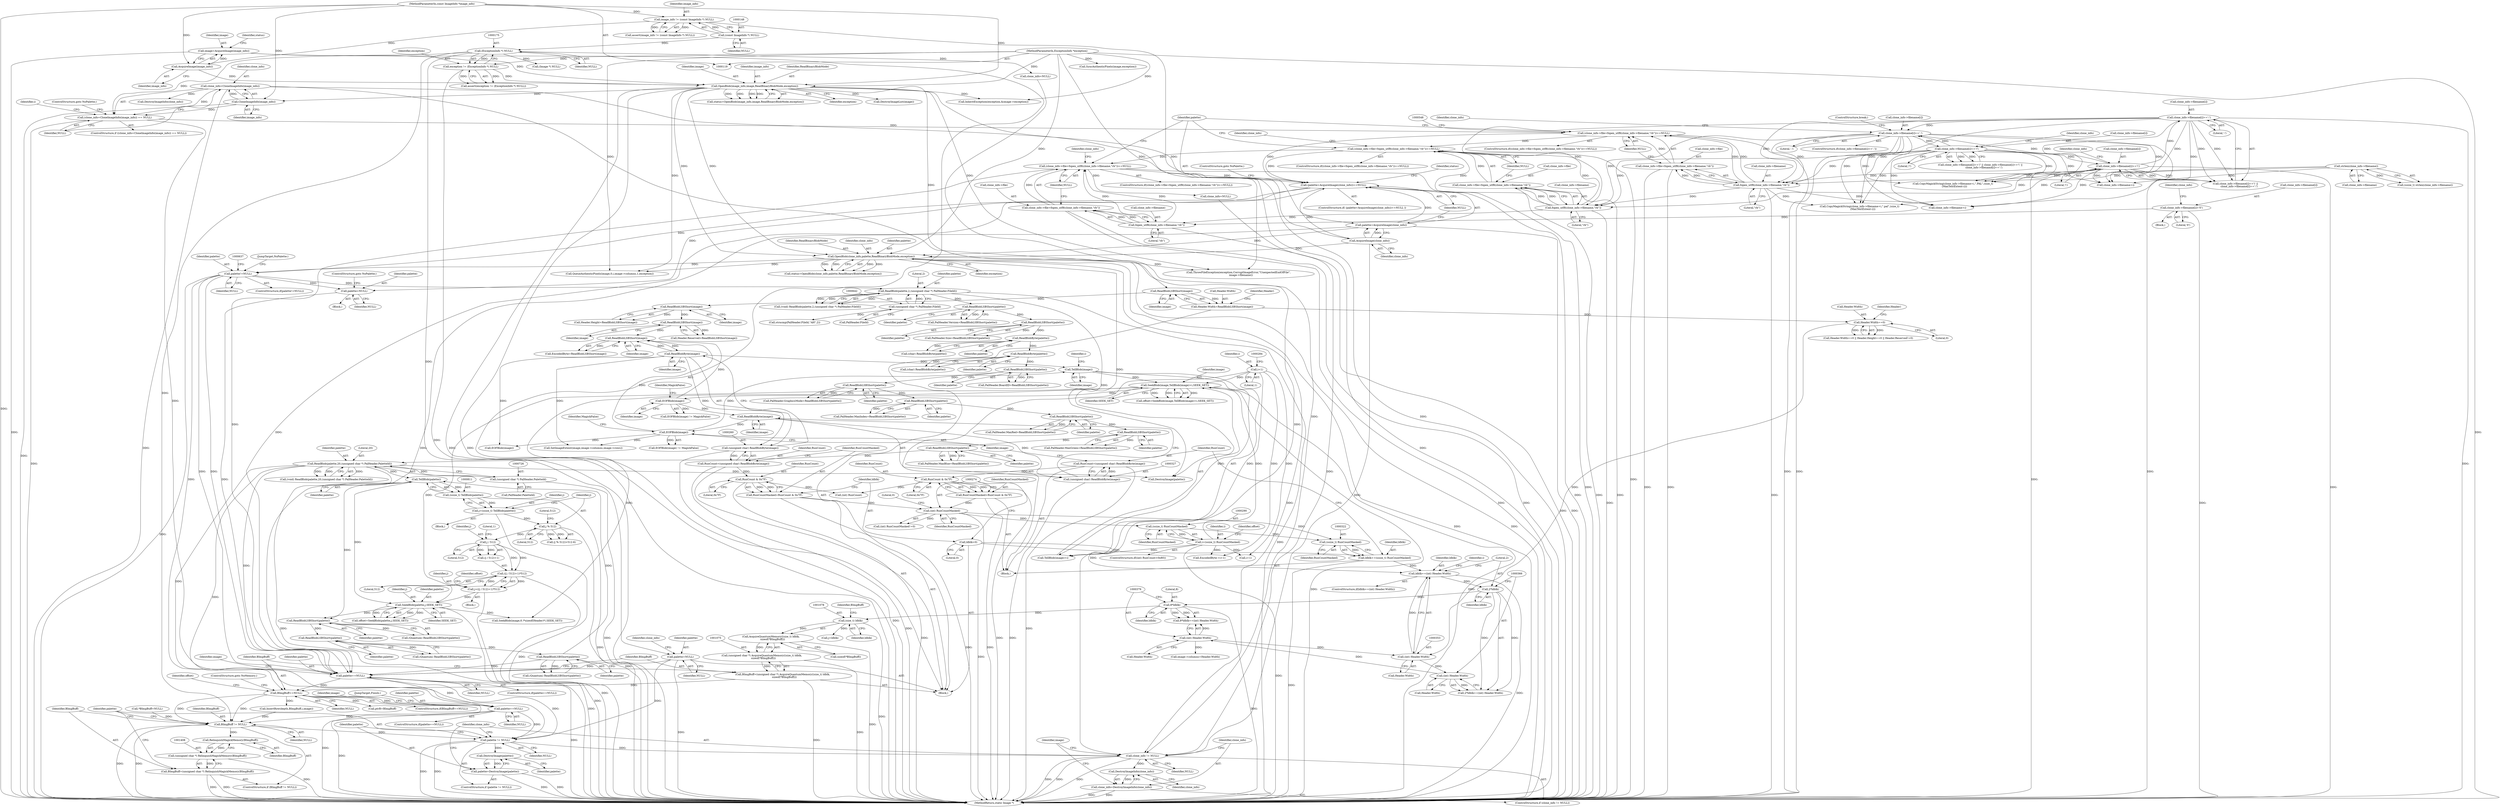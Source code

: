 digraph "0_ImageMagick_f6e9d0d9955e85bdd7540b251cd50d598dacc5e6_7@pointer" {
"1001231" [label="(Call,palette==NULL)"];
"1001000" [label="(Call,palette==NULL)"];
"1000632" [label="(Call,palette!=NULL)"];
"1000612" [label="(Call,OpenBlob(clone_info,palette,ReadBinaryBlobMode,exception))"];
"1000606" [label="(Call,AcquireImage(clone_info))"];
"1000458" [label="(Call,clone_info=CloneImageInfo(image_info))"];
"1000460" [label="(Call,CloneImageInfo(image_info))"];
"1000189" [label="(Call,OpenBlob(image_info,image,ReadBinaryBlobMode,exception))"];
"1000185" [label="(Call,AcquireImage(image_info))"];
"1000145" [label="(Call,image_info != (const ImageInfo *) NULL)"];
"1000120" [label="(MethodParameterIn,const ImageInfo *image_info)"];
"1000147" [label="(Call,(const ImageInfo *) NULL)"];
"1000183" [label="(Call,image=AcquireImage(image_info))"];
"1000172" [label="(Call,exception != (ExceptionInfo *) NULL)"];
"1000121" [label="(MethodParameterIn,ExceptionInfo *exception)"];
"1000174" [label="(Call,(ExceptionInfo *) NULL)"];
"1000604" [label="(Call,palette=AcquireImage(clone_info))"];
"1000603" [label="(Call,(palette=AcquireImage(clone_info))==NULL)"];
"1000582" [label="(Call,(clone_info->file=fopen_utf8(clone_info->filename,\"rb\"))==NULL)"];
"1000583" [label="(Call,clone_info->file=fopen_utf8(clone_info->filename,\"rb\"))"];
"1000587" [label="(Call,fopen_utf8(clone_info->filename,\"rb\"))"];
"1000574" [label="(Call,clone_info->filename[i]='\0')"];
"1000567" [label="(Call,fopen_utf8(clone_info->filename,\"rb\"))"];
"1000508" [label="(Call,clone_info->filename[i]==':')"];
"1000501" [label="(Call,clone_info->filename[i]=='\\')"];
"1000493" [label="(Call,clone_info->filename[i]=='/')"];
"1000482" [label="(Call,clone_info->filename[i]=='.')"];
"1000540" [label="(Call,fopen_utf8(clone_info->filename,\"rb\"))"];
"1000468" [label="(Call,strlen(clone_info->filename))"];
"1000562" [label="(Call,(clone_info->file=fopen_utf8(clone_info->filename,\"rb\"))==NULL)"];
"1000563" [label="(Call,clone_info->file=fopen_utf8(clone_info->filename,\"rb\"))"];
"1000535" [label="(Call,(clone_info->file=fopen_utf8(clone_info->filename,\"rb\"))==NULL)"];
"1000536" [label="(Call,clone_info->file=fopen_utf8(clone_info->filename,\"rb\"))"];
"1000457" [label="(Call,(clone_info=CloneImageInfo(image_info)) == NULL)"];
"1000627" [label="(Call,palette=NULL)"];
"1000957" [label="(Call,ReadBlobLSBShort(palette))"];
"1000906" [label="(Call,ReadBlobLSBShort(palette))"];
"1000855" [label="(Call,ReadBlobLSBShort(palette))"];
"1000834" [label="(Call,SeekBlob(palette,j,SEEK_SET))"];
"1000812" [label="(Call,TellBlob(palette))"];
"1000722" [label="(Call,ReadBlob(palette,20,(unsigned char *) PalHeader.PaletteId))"];
"1000718" [label="(Call,ReadBlobLSBShort(palette))"];
"1000712" [label="(Call,ReadBlobLSBShort(palette))"];
"1000706" [label="(Call,ReadBlobLSBShort(palette))"];
"1000700" [label="(Call,ReadBlobLSBShort(palette))"];
"1000694" [label="(Call,ReadBlobLSBShort(palette))"];
"1000688" [label="(Call,ReadBlobLSBShort(palette))"];
"1000682" [label="(Call,ReadBlobByte(palette))"];
"1000674" [label="(Call,ReadBlobByte(palette))"];
"1000666" [label="(Call,ReadBlobLSBShort(palette))"];
"1000660" [label="(Call,ReadBlobLSBShort(palette))"];
"1000638" [label="(Call,ReadBlob(palette,2,(unsigned char *) PalHeader.FileId))"];
"1000641" [label="(Call,(unsigned char *) PalHeader.FileId)"];
"1000725" [label="(Call,(unsigned char *) PalHeader.PaletteId)"];
"1000823" [label="(Call,j=((j / 512)+1)*512)"];
"1000825" [label="(Call,((j / 512)+1)*512)"];
"1000827" [label="(Call,j / 512)"];
"1000816" [label="(Call,j % 512)"];
"1000808" [label="(Call,j=(ssize_t) TellBlob(palette))"];
"1000810" [label="(Call,(ssize_t) TellBlob(palette))"];
"1000294" [label="(Call,SeekBlob(image,TellBlob(image)+i,SEEK_SET))"];
"1000297" [label="(Call,TellBlob(image))"];
"1000332" [label="(Call,EOFBlob(image))"];
"1000328" [label="(Call,ReadBlobByte(image))"];
"1000310" [label="(Call,EOFBlob(image))"];
"1000261" [label="(Call,ReadBlobByte(image))"];
"1000255" [label="(Call,ReadBlobLSBShort(image))"];
"1000229" [label="(Call,ReadBlobLSBShort(image))"];
"1000223" [label="(Call,ReadBlobLSBShort(image))"];
"1000217" [label="(Call,ReadBlobLSBShort(image))"];
"1000287" [label="(Call,i=(ssize_t) RunCountMasked)"];
"1000289" [label="(Call,(ssize_t) RunCountMasked)"];
"1000273" [label="(Call,(int) RunCountMasked)"];
"1000263" [label="(Call,RunCountMasked=RunCount & 0x7F)"];
"1000265" [label="(Call,RunCount & 0x7F)"];
"1000257" [label="(Call,RunCount=(unsigned char) ReadBlobByte(image))"];
"1000259" [label="(Call,(unsigned char) ReadBlobByte(image))"];
"1000336" [label="(Call,RunCountMasked=RunCount & 0x7F)"];
"1000338" [label="(Call,RunCount & 0x7F)"];
"1000324" [label="(Call,RunCount=(unsigned char) ReadBlobByte(image))"];
"1000326" [label="(Call,(unsigned char) ReadBlobByte(image))"];
"1000278" [label="(Call,i=1)"];
"1000207" [label="(Call,palette=NULL)"];
"1001084" [label="(Call,BImgBuff==NULL)"];
"1001072" [label="(Call,BImgBuff=(unsigned char *) AcquireQuantumMemory((size_t) ldblk,\n    sizeof(*BImgBuff)))"];
"1001074" [label="(Call,(unsigned char *) AcquireQuantumMemory((size_t) ldblk,\n    sizeof(*BImgBuff)))"];
"1001076" [label="(Call,AcquireQuantumMemory((size_t) ldblk,\n    sizeof(*BImgBuff)))"];
"1001077" [label="(Call,(size_t) ldblk)"];
"1000375" [label="(Call,8*ldblk)"];
"1000362" [label="(Call,2*ldblk)"];
"1000350" [label="(Call,ldblk==(int) Header.Width)"];
"1000268" [label="(Call,ldblk=0)"];
"1000319" [label="(Call,ldblk+=(ssize_t) RunCountMasked)"];
"1000321" [label="(Call,(ssize_t) RunCountMasked)"];
"1000352" [label="(Call,(int) Header.Width)"];
"1000378" [label="(Call,(int) Header.Width)"];
"1000365" [label="(Call,(int) Header.Width)"];
"1000233" [label="(Call,Header.Width==0)"];
"1000213" [label="(Call,Header.Width=ReadBlobLSBShort(image))"];
"1001402" [label="(Call,BImgBuff != NULL)"];
"1001409" [label="(Call,RelinquishMagickMemory(BImgBuff))"];
"1001407" [label="(Call,(unsigned char *) RelinquishMagickMemory(BImgBuff))"];
"1001405" [label="(Call,BImgBuff=(unsigned char *) RelinquishMagickMemory(BImgBuff))"];
"1001412" [label="(Call,palette != NULL)"];
"1001417" [label="(Call,DestroyImage(palette))"];
"1001415" [label="(Call,palette=DestroyImage(palette))"];
"1001420" [label="(Call,clone_info != NULL)"];
"1001425" [label="(Call,DestroyImageInfo(clone_info))"];
"1001423" [label="(Call,clone_info=DestroyImageInfo(clone_info))"];
"1001420" [label="(Call,clone_info != NULL)"];
"1000321" [label="(Call,(ssize_t) RunCountMasked)"];
"1001002" [label="(Identifier,NULL)"];
"1000461" [label="(Identifier,image_info)"];
"1000188" [label="(Identifier,status)"];
"1000312" [label="(Identifier,MagickFalse)"];
"1000192" [label="(Identifier,ReadBinaryBlobMode)"];
"1000720" [label="(Call,(void) ReadBlob(palette,20,(unsigned char *) PalHeader.PaletteId))"];
"1000574" [label="(Call,clone_info->filename[i]='\0')"];
"1000724" [label="(Literal,20)"];
"1000572" [label="(Identifier,NULL)"];
"1000291" [label="(Identifier,RunCountMasked)"];
"1000310" [label="(Call,EOFBlob(image))"];
"1000613" [label="(Identifier,clone_info)"];
"1000270" [label="(Literal,0)"];
"1000820" [label="(Literal,512)"];
"1000712" [label="(Call,ReadBlobLSBShort(palette))"];
"1000287" [label="(Call,i=(ssize_t) RunCountMasked)"];
"1000823" [label="(Call,j=((j / 512)+1)*512)"];
"1001418" [label="(Identifier,palette)"];
"1000722" [label="(Call,ReadBlob(palette,20,(unsigned char *) PalHeader.PaletteId))"];
"1000606" [label="(Call,AcquireImage(clone_info))"];
"1000714" [label="(Call,PalHeader.MaxBlue=ReadBlobLSBShort(palette))"];
"1000568" [label="(Call,clone_info->filename)"];
"1000674" [label="(Call,ReadBlobByte(palette))"];
"1001426" [label="(Identifier,clone_info)"];
"1001072" [label="(Call,BImgBuff=(unsigned char *) AcquireQuantumMemory((size_t) ldblk,\n    sizeof(*BImgBuff)))"];
"1000488" [label="(Literal,'.')"];
"1000582" [label="(Call,(clone_info->file=fopen_utf8(clone_info->filename,\"rb\"))==NULL)"];
"1000534" [label="(ControlStructure,if((clone_info->file=fopen_utf8(clone_info->filename,\"rb\"))==NULL))"];
"1000323" [label="(Identifier,RunCountMasked)"];
"1000333" [label="(Identifier,image)"];
"1000459" [label="(Identifier,clone_info)"];
"1000725" [label="(Call,(unsigned char *) PalHeader.PaletteId)"];
"1000827" [label="(Call,j / 512)"];
"1000380" [label="(Call,Header.Width)"];
"1000493" [label="(Call,clone_info->filename[i]=='/')"];
"1000808" [label="(Call,j=(ssize_t) TellBlob(palette))"];
"1000185" [label="(Call,AcquireImage(image_info))"];
"1000294" [label="(Call,SeekBlob(image,TellBlob(image)+i,SEEK_SET))"];
"1000608" [label="(Identifier,NULL)"];
"1000545" [label="(Identifier,NULL)"];
"1000661" [label="(Identifier,palette)"];
"1000631" [label="(ControlStructure,if(palette!=NULL))"];
"1000835" [label="(Identifier,palette)"];
"1000853" [label="(Call,(Quantum) ReadBlobLSBShort(palette))"];
"1000583" [label="(Call,clone_info->file=fopen_utf8(clone_info->filename,\"rb\"))"];
"1000822" [label="(Block,)"];
"1001413" [label="(Identifier,palette)"];
"1000636" [label="(Call,(void) ReadBlob(palette,2,(unsigned char *) PalHeader.FileId))"];
"1000584" [label="(Call,clone_info->file)"];
"1001076" [label="(Call,AcquireQuantumMemory((size_t) ldblk,\n    sizeof(*BImgBuff)))"];
"1000826" [label="(Call,(j / 512)+1)"];
"1000144" [label="(Call,assert(image_info != (const ImageInfo *) NULL))"];
"1000540" [label="(Call,fopen_utf8(clone_info->filename,\"rb\"))"];
"1000834" [label="(Call,SeekBlob(palette,j,SEEK_SET))"];
"1000718" [label="(Call,ReadBlobLSBShort(palette))"];
"1000340" [label="(Literal,0x7F)"];
"1000702" [label="(Call,PalHeader.MaxRed=ReadBlobLSBShort(palette))"];
"1000581" [label="(ControlStructure,if((clone_info->file=fopen_utf8(clone_info->filename,\"rb\"))==NULL))"];
"1000591" [label="(Literal,\"rb\")"];
"1000511" [label="(Identifier,clone_info)"];
"1000283" [label="(Call,(int) RunCount)"];
"1000602" [label="(ControlStructure,if( (palette=AcquireImage(clone_info))==NULL ))"];
"1000612" [label="(Call,OpenBlob(clone_info,palette,ReadBinaryBlobMode,exception))"];
"1000541" [label="(Call,clone_info->filename)"];
"1001412" [label="(Call,palette != NULL)"];
"1000319" [label="(Call,ldblk+=(ssize_t) RunCountMasked)"];
"1000265" [label="(Call,RunCount & 0x7F)"];
"1001405" [label="(Call,BImgBuff=(unsigned char *) RelinquishMagickMemory(BImgBuff))"];
"1000234" [label="(Call,Header.Width)"];
"1000957" [label="(Call,ReadBlobLSBShort(palette))"];
"1001122" [label="(Call,j=ldblk)"];
"1000621" [label="(Block,)"];
"1000326" [label="(Call,(unsigned char) ReadBlobByte(image))"];
"1000707" [label="(Identifier,palette)"];
"1000682" [label="(Call,ReadBlobByte(palette))"];
"1000998" [label="(JumpTarget,NoPalette:)"];
"1000490" [label="(ControlStructure,break;)"];
"1000694" [label="(Call,ReadBlobLSBShort(palette))"];
"1000207" [label="(Call,palette=NULL)"];
"1000221" [label="(Identifier,Header)"];
"1001419" [label="(ControlStructure,if (clone_info != NULL))"];
"1000456" [label="(ControlStructure,if ((clone_info=CloneImageInfo(image_info)) == NULL))"];
"1000336" [label="(Call,RunCountMasked=RunCount & 0x7F)"];
"1000189" [label="(Call,OpenBlob(image_info,image,ReadBinaryBlobMode,exception))"];
"1000502" [label="(Call,clone_info->filename[i])"];
"1000173" [label="(Identifier,exception)"];
"1000689" [label="(Identifier,palette)"];
"1000723" [label="(Identifier,palette)"];
"1000610" [label="(Call,status=OpenBlob(clone_info,palette,ReadBinaryBlobMode,exception))"];
"1001425" [label="(Call,DestroyImageInfo(clone_info))"];
"1000191" [label="(Identifier,image)"];
"1000434" [label="(Call,SetImageExtent(image,image->columns,image->rows))"];
"1001411" [label="(ControlStructure,if (palette != NULL))"];
"1000567" [label="(Call,fopen_utf8(clone_info->filename,\"rb\"))"];
"1001232" [label="(Identifier,palette)"];
"1000458" [label="(Call,clone_info=CloneImageInfo(image_info))"];
"1000605" [label="(Identifier,palette)"];
"1000549" [label="(Call,CopyMagickString(clone_info->filename+i,\".pal\",(size_t)\n        (MaxTextExtent-i)))"];
"1000266" [label="(Identifier,RunCount)"];
"1000648" [label="(Call,strncmp(PalHeader.FileId,\"AH\",2))"];
"1001083" [label="(ControlStructure,if(BImgBuff==NULL))"];
"1000634" [label="(Identifier,NULL)"];
"1000481" [label="(ControlStructure,if(clone_info->filename[i]=='.'))"];
"1000257" [label="(Call,RunCount=(unsigned char) ReadBlobByte(image))"];
"1000208" [label="(Identifier,palette)"];
"1000564" [label="(Call,clone_info->file)"];
"1000684" [label="(Call,PalHeader.BoardID=ReadBlobLSBShort(palette))"];
"1000172" [label="(Call,exception != (ExceptionInfo *) NULL)"];
"1000256" [label="(Identifier,image)"];
"1000906" [label="(Call,ReadBlobLSBShort(palette))"];
"1000314" [label="(Call,EncodedByte-=i+1)"];
"1000667" [label="(Identifier,palette)"];
"1000258" [label="(Identifier,RunCount)"];
"1000375" [label="(Call,8*ldblk)"];
"1000292" [label="(Call,offset=SeekBlob(image,TellBlob(image)+i,SEEK_SET))"];
"1000241" [label="(Identifier,Header)"];
"1000855" [label="(Call,ReadBlobLSBShort(palette))"];
"1000121" [label="(MethodParameterIn,ExceptionInfo *exception)"];
"1000628" [label="(Identifier,palette)"];
"1000696" [label="(Call,PalHeader.MaxIndex=ReadBlobLSBShort(palette))"];
"1000817" [label="(Identifier,j)"];
"1000316" [label="(Call,i+1)"];
"1000276" [label="(Literal,0)"];
"1000680" [label="(Call,(char) ReadBlobByte(palette))"];
"1000609" [label="(ControlStructure,goto NoPalette;)"];
"1000856" [label="(Identifier,palette)"];
"1000171" [label="(Call,assert(exception != (ExceptionInfo *) NULL))"];
"1000361" [label="(Call,2*ldblk==(int) Header.Width)"];
"1000580" [label="(Literal,'\0')"];
"1000562" [label="(Call,(clone_info->file=fopen_utf8(clone_info->filename,\"rb\"))==NULL)"];
"1000394" [label="(Call,image->columns=Header.Width)"];
"1000463" [label="(ControlStructure,goto NoPalette;)"];
"1000233" [label="(Call,Header.Width==0)"];
"1000830" [label="(Literal,1)"];
"1000190" [label="(Identifier,image_info)"];
"1001079" [label="(Identifier,ldblk)"];
"1000614" [label="(Identifier,palette)"];
"1000499" [label="(Literal,'/')"];
"1000639" [label="(Identifier,palette)"];
"1000627" [label="(Call,palette=NULL)"];
"1000604" [label="(Call,palette=AcquireImage(clone_info))"];
"1000193" [label="(Identifier,exception)"];
"1000641" [label="(Call,(unsigned char *) PalHeader.FileId)"];
"1000958" [label="(Identifier,palette)"];
"1000295" [label="(Identifier,image)"];
"1000447" [label="(Call,InheritException(exception,&image->exception))"];
"1000700" [label="(Call,ReadBlobLSBShort(palette))"];
"1001073" [label="(Identifier,BImgBuff)"];
"1000836" [label="(Identifier,j)"];
"1000643" [label="(Call,PalHeader.FileId)"];
"1000299" [label="(Identifier,i)"];
"1000210" [label="(Call,clone_info=NULL)"];
"1000469" [label="(Call,clone_info->filename)"];
"1000253" [label="(Call,EncodedByte=ReadBlobLSBShort(image))"];
"1000365" [label="(Call,(int) Header.Width)"];
"1000509" [label="(Call,clone_info->filename[i])"];
"1000638" [label="(Call,ReadBlob(palette,2,(unsigned char *) PalHeader.FileId))"];
"1000955" [label="(Call,(Quantum) ReadBlobLSBShort(palette))"];
"1000575" [label="(Call,clone_info->filename[i])"];
"1001404" [label="(Identifier,NULL)"];
"1000367" [label="(Call,Header.Width)"];
"1000640" [label="(Literal,2)"];
"1001401" [label="(ControlStructure,if (BImgBuff != NULL))"];
"1000184" [label="(Identifier,image)"];
"1001077" [label="(Call,(size_t) ldblk)"];
"1001406" [label="(Identifier,BImgBuff)"];
"1000229" [label="(Call,ReadBlobLSBShort(image))"];
"1001352" [label="(Call,QueueAuthenticPixels(image,0,i,image->columns,1,exception))"];
"1000536" [label="(Call,clone_info->file=fopen_utf8(clone_info->filename,\"rb\"))"];
"1001230" [label="(ControlStructure,if(palette==NULL))"];
"1000615" [label="(Identifier,ReadBinaryBlobMode)"];
"1001432" [label="(Call,ThrowFileException(exception,CorruptImageError,\"UnexpectedEndOfFile\",\n      image->filename))"];
"1001403" [label="(Identifier,BImgBuff)"];
"1000279" [label="(Identifier,i)"];
"1000810" [label="(Call,(ssize_t) TellBlob(palette))"];
"1000494" [label="(Call,clone_info->filename[i])"];
"1000824" [label="(Identifier,j)"];
"1000338" [label="(Call,RunCount & 0x7F)"];
"1000376" [label="(Literal,8)"];
"1001409" [label="(Call,RelinquishMagickMemory(BImgBuff))"];
"1000277" [label="(Block,)"];
"1000351" [label="(Identifier,ldblk)"];
"1000708" [label="(Call,PalHeader.MaxGreen=ReadBlobLSBShort(palette))"];
"1000611" [label="(Identifier,status)"];
"1000656" [label="(Call,PalHeader.Version=ReadBlobLSBShort(palette))"];
"1000364" [label="(Identifier,ldblk)"];
"1000483" [label="(Call,clone_info->filename[i])"];
"1000183" [label="(Call,image=AcquireImage(image_info))"];
"1000262" [label="(Identifier,image)"];
"1001429" [label="(Call,EOFBlob(image))"];
"1000813" [label="(Identifier,palette)"];
"1001000" [label="(Call,palette==NULL)"];
"1000701" [label="(Identifier,palette)"];
"1000309" [label="(Call,EOFBlob(image) != MagickFalse)"];
"1000587" [label="(Call,fopen_utf8(clone_info->filename,\"rb\"))"];
"1000363" [label="(Literal,2)"];
"1000595" [label="(Identifier,clone_info)"];
"1000350" [label="(Call,ldblk==(int) Header.Width)"];
"1000809" [label="(Identifier,j)"];
"1000666" [label="(Call,ReadBlobLSBShort(palette))"];
"1000230" [label="(Identifier,image)"];
"1001239" [label="(Identifier,image)"];
"1001080" [label="(Call,sizeof(*BImgBuff))"];
"1000514" [label="(Literal,':')"];
"1000280" [label="(Literal,1)"];
"1001414" [label="(Identifier,NULL)"];
"1000573" [label="(Block,)"];
"1000293" [label="(Identifier,offset)"];
"1001422" [label="(Identifier,NULL)"];
"1000500" [label="(Call,clone_info->filename[i]=='\\' ||\n         clone_info->filename[i]==':')"];
"1001415" [label="(Call,palette=DestroyImage(palette))"];
"1000263" [label="(Call,RunCountMasked=RunCount & 0x7F)"];
"1000603" [label="(Call,(palette=AcquireImage(clone_info))==NULL)"];
"1000331" [label="(Call,EOFBlob(image) != MagickFalse)"];
"1000255" [label="(Call,ReadBlobLSBShort(image))"];
"1000508" [label="(Call,clone_info->filename[i]==':')"];
"1001407" [label="(Call,(unsigned char *) RelinquishMagickMemory(BImgBuff))"];
"1000324" [label="(Call,RunCount=(unsigned char) ReadBlobByte(image))"];
"1000289" [label="(Call,(ssize_t) RunCountMasked)"];
"1000223" [label="(Call,ReadBlobLSBShort(image))"];
"1000465" [label="(Identifier,i)"];
"1000217" [label="(Call,ReadBlobLSBShort(image))"];
"1000204" [label="(Call,(Image *) NULL)"];
"1000683" [label="(Identifier,palette)"];
"1000812" [label="(Call,TellBlob(palette))"];
"1000267" [label="(Literal,0x7F)"];
"1000147" [label="(Call,(const ImageInfo *) NULL)"];
"1000349" [label="(ControlStructure,if(ldblk==(int) Header.Width))"];
"1000907" [label="(Identifier,palette)"];
"1000588" [label="(Call,clone_info->filename)"];
"1000482" [label="(Call,clone_info->filename[i]=='.')"];
"1000492" [label="(Call,clone_info->filename[i]=='/' || clone_info->filename[i]=='\\' ||\n         clone_info->filename[i]==':')"];
"1001410" [label="(Identifier,BImgBuff)"];
"1000261" [label="(Call,ReadBlobByte(image))"];
"1000598" [label="(Call,clone_info=NULL)"];
"1000633" [label="(Identifier,palette)"];
"1000632" [label="(Call,palette!=NULL)"];
"1000833" [label="(Identifier,offset)"];
"1001416" [label="(Identifier,palette)"];
"1000577" [label="(Identifier,clone_info)"];
"1001006" [label="(Identifier,image)"];
"1000460" [label="(Call,CloneImageInfo(image_info))"];
"1000507" [label="(Literal,'\\')"];
"1000122" [label="(Block,)"];
"1000139" [label="(Call,*BImgBuff=NULL)"];
"1000145" [label="(Call,image_info != (const ImageInfo *) NULL)"];
"1000296" [label="(Call,TellBlob(image)+i)"];
"1000209" [label="(Identifier,NULL)"];
"1000358" [label="(Identifier,i)"];
"1000337" [label="(Identifier,RunCountMasked)"];
"1000629" [label="(Identifier,NULL)"];
"1000214" [label="(Call,Header.Width)"];
"1000237" [label="(Literal,0)"];
"1000675" [label="(Identifier,palette)"];
"1000625" [label="(Call,DestroyImage(palette))"];
"1001084" [label="(Call,BImgBuff==NULL)"];
"1000831" [label="(Literal,512)"];
"1000275" [label="(Identifier,RunCountMasked)"];
"1001231" [label="(Call,palette==NULL)"];
"1000362" [label="(Call,2*ldblk)"];
"1000325" [label="(Identifier,RunCount)"];
"1001086" [label="(Identifier,NULL)"];
"1001082" [label="(Identifier,BImgBuff)"];
"1000224" [label="(Identifier,image)"];
"1000332" [label="(Call,EOFBlob(image))"];
"1001400" [label="(JumpTarget,Finish:)"];
"1000828" [label="(Identifier,j)"];
"1000339" [label="(Identifier,RunCount)"];
"1000281" [label="(ControlStructure,if((int) RunCount<0x80))"];
"1000695" [label="(Identifier,palette)"];
"1000273" [label="(Call,(int) RunCountMasked)"];
"1001430" [label="(Identifier,image)"];
"1000354" [label="(Call,Header.Width)"];
"1000706" [label="(Call,ReadBlobLSBShort(palette))"];
"1001090" [label="(Call,SeekBlob(image,6 /*sizeof(Header)*/,SEEK_SET))"];
"1000544" [label="(Literal,\"rb\")"];
"1000672" [label="(Call,(char) ReadBlobByte(palette))"];
"1000825" [label="(Call,((j / 512)+1)*512)"];
"1000219" [label="(Call,Header.Height=ReadBlobLSBShort(image))"];
"1001395" [label="(Call,SyncAuthenticPixels(image,exception))"];
"1000186" [label="(Identifier,image_info)"];
"1000561" [label="(ControlStructure,if((clone_info->file=fopen_utf8(clone_info->filename,\"rb\"))==NULL))"];
"1000535" [label="(Call,(clone_info->file=fopen_utf8(clone_info->filename,\"rb\"))==NULL)"];
"1000585" [label="(Identifier,clone_info)"];
"1000537" [label="(Call,clone_info->file)"];
"1001417" [label="(Call,DestroyImage(palette))"];
"1000300" [label="(Identifier,SEEK_SET)"];
"1000829" [label="(Literal,512)"];
"1000328" [label="(Call,ReadBlobByte(image))"];
"1001085" [label="(Identifier,BImgBuff)"];
"1000311" [label="(Identifier,image)"];
"1000211" [label="(Identifier,clone_info)"];
"1000592" [label="(Identifier,NULL)"];
"1001421" [label="(Identifier,clone_info)"];
"1000232" [label="(Call,Header.Width==0 || Header.Height==0 || Header.Reserved!=0)"];
"1000352" [label="(Call,(int) Header.Width)"];
"1000662" [label="(Call,PalHeader.Size=ReadBlobLSBShort(palette))"];
"1000374" [label="(Call,8*ldblk==(int) Header.Width)"];
"1001446" [label="(MethodReturn,static Image *)"];
"1000563" [label="(Call,clone_info->file=fopen_utf8(clone_info->filename,\"rb\"))"];
"1000457" [label="(Call,(clone_info=CloneImageInfo(image_info)) == NULL)"];
"1000269" [label="(Identifier,ldblk)"];
"1001423" [label="(Call,clone_info=DestroyImageInfo(clone_info))"];
"1000377" [label="(Identifier,ldblk)"];
"1000719" [label="(Identifier,palette)"];
"1001089" [label="(Identifier,offset)"];
"1001424" [label="(Identifier,clone_info)"];
"1001221" [label="(Call,InsertRow(depth,BImgBuff,i,image))"];
"1000320" [label="(Identifier,ldblk)"];
"1000504" [label="(Identifier,clone_info)"];
"1000660" [label="(Call,ReadBlobLSBShort(palette))"];
"1000288" [label="(Identifier,i)"];
"1000523" [label="(Call,clone_info->filename+i)"];
"1001001" [label="(Identifier,palette)"];
"1000832" [label="(Call,offset=SeekBlob(palette,j,SEEK_SET))"];
"1000149" [label="(Identifier,NULL)"];
"1000571" [label="(Literal,\"rb\")"];
"1000468" [label="(Call,strlen(clone_info->filename))"];
"1000550" [label="(Call,clone_info->filename+i)"];
"1000815" [label="(Call,(j % 512)>512-6)"];
"1000466" [label="(Call,(ssize_t) strlen(clone_info->filename))"];
"1000174" [label="(Call,(ExceptionInfo *) NULL)"];
"1000904" [label="(Call,(Quantum) ReadBlobLSBShort(palette))"];
"1001074" [label="(Call,(unsigned char *) AcquireQuantumMemory((size_t) ldblk,\n    sizeof(*BImgBuff)))"];
"1000837" [label="(Identifier,SEEK_SET)"];
"1000616" [label="(Identifier,exception)"];
"1000816" [label="(Call,j % 512)"];
"1000727" [label="(Call,PalHeader.PaletteId)"];
"1000272" [label="(Call,(int) RunCountMasked!=0)"];
"1000818" [label="(Literal,512)"];
"1000329" [label="(Identifier,image)"];
"1000298" [label="(Identifier,image)"];
"1000496" [label="(Identifier,clone_info)"];
"1000522" [label="(Call,CopyMagickString(clone_info->filename+i,\".PAL\",(size_t)\n    (MaxTextExtent-i)))"];
"1000176" [label="(Identifier,NULL)"];
"1000596" [label="(Call,DestroyImageInfo(clone_info))"];
"1000807" [label="(Block,)"];
"1000264" [label="(Identifier,RunCountMasked)"];
"1001402" [label="(Call,BImgBuff != NULL)"];
"1000278" [label="(Call,i=1)"];
"1000120" [label="(MethodParameterIn,const ImageInfo *image_info)"];
"1000607" [label="(Identifier,clone_info)"];
"1000201" [label="(Call,DestroyImageList(image))"];
"1000268" [label="(Call,ldblk=0)"];
"1000630" [label="(ControlStructure,goto NoPalette;)"];
"1000713" [label="(Identifier,palette)"];
"1000690" [label="(Call,PalHeader.GraphicsMode=ReadBlobLSBShort(palette))"];
"1001119" [label="(Call,ptrB=BImgBuff)"];
"1000334" [label="(Identifier,MagickFalse)"];
"1000999" [label="(ControlStructure,if(palette==NULL))"];
"1000688" [label="(Call,ReadBlobLSBShort(palette))"];
"1000501" [label="(Call,clone_info->filename[i]=='\\')"];
"1000187" [label="(Call,status=OpenBlob(image_info,image,ReadBinaryBlobMode,exception))"];
"1000378" [label="(Call,(int) Header.Width)"];
"1000218" [label="(Identifier,image)"];
"1001087" [label="(ControlStructure,goto NoMemory;)"];
"1000462" [label="(Identifier,NULL)"];
"1000225" [label="(Call,Header.Reserved=ReadBlobLSBShort(image))"];
"1001233" [label="(Identifier,NULL)"];
"1000259" [label="(Call,(unsigned char) ReadBlobByte(image))"];
"1000297" [label="(Call,TellBlob(image))"];
"1000146" [label="(Identifier,image_info)"];
"1000213" [label="(Call,Header.Width=ReadBlobLSBShort(image))"];
"1001231" -> "1001230"  [label="AST: "];
"1001231" -> "1001233"  [label="CFG: "];
"1001232" -> "1001231"  [label="AST: "];
"1001233" -> "1001231"  [label="AST: "];
"1001239" -> "1001231"  [label="CFG: "];
"1001400" -> "1001231"  [label="CFG: "];
"1001231" -> "1001446"  [label="DDG: "];
"1001000" -> "1001231"  [label="DDG: "];
"1000722" -> "1001231"  [label="DDG: "];
"1001084" -> "1001231"  [label="DDG: "];
"1001231" -> "1001402"  [label="DDG: "];
"1001231" -> "1001412"  [label="DDG: "];
"1001000" -> "1000999"  [label="AST: "];
"1001000" -> "1001002"  [label="CFG: "];
"1001001" -> "1001000"  [label="AST: "];
"1001002" -> "1001000"  [label="AST: "];
"1001006" -> "1001000"  [label="CFG: "];
"1001073" -> "1001000"  [label="CFG: "];
"1001000" -> "1001446"  [label="DDG: "];
"1000632" -> "1001000"  [label="DDG: "];
"1000632" -> "1001000"  [label="DDG: "];
"1000627" -> "1001000"  [label="DDG: "];
"1000957" -> "1001000"  [label="DDG: "];
"1000207" -> "1001000"  [label="DDG: "];
"1000604" -> "1001000"  [label="DDG: "];
"1000722" -> "1001000"  [label="DDG: "];
"1000603" -> "1001000"  [label="DDG: "];
"1000457" -> "1001000"  [label="DDG: "];
"1000582" -> "1001000"  [label="DDG: "];
"1001000" -> "1001084"  [label="DDG: "];
"1001000" -> "1001412"  [label="DDG: "];
"1000632" -> "1000631"  [label="AST: "];
"1000632" -> "1000634"  [label="CFG: "];
"1000633" -> "1000632"  [label="AST: "];
"1000634" -> "1000632"  [label="AST: "];
"1000637" -> "1000632"  [label="CFG: "];
"1000998" -> "1000632"  [label="CFG: "];
"1000632" -> "1001446"  [label="DDG: "];
"1000632" -> "1000627"  [label="DDG: "];
"1000612" -> "1000632"  [label="DDG: "];
"1000603" -> "1000632"  [label="DDG: "];
"1000632" -> "1000638"  [label="DDG: "];
"1000632" -> "1001084"  [label="DDG: "];
"1000612" -> "1000610"  [label="AST: "];
"1000612" -> "1000616"  [label="CFG: "];
"1000613" -> "1000612"  [label="AST: "];
"1000614" -> "1000612"  [label="AST: "];
"1000615" -> "1000612"  [label="AST: "];
"1000616" -> "1000612"  [label="AST: "];
"1000610" -> "1000612"  [label="CFG: "];
"1000612" -> "1001446"  [label="DDG: "];
"1000612" -> "1001446"  [label="DDG: "];
"1000612" -> "1000610"  [label="DDG: "];
"1000612" -> "1000610"  [label="DDG: "];
"1000612" -> "1000610"  [label="DDG: "];
"1000612" -> "1000610"  [label="DDG: "];
"1000606" -> "1000612"  [label="DDG: "];
"1000604" -> "1000612"  [label="DDG: "];
"1000189" -> "1000612"  [label="DDG: "];
"1000189" -> "1000612"  [label="DDG: "];
"1000121" -> "1000612"  [label="DDG: "];
"1000612" -> "1000625"  [label="DDG: "];
"1000612" -> "1001352"  [label="DDG: "];
"1000612" -> "1001420"  [label="DDG: "];
"1000612" -> "1001432"  [label="DDG: "];
"1000606" -> "1000604"  [label="AST: "];
"1000606" -> "1000607"  [label="CFG: "];
"1000607" -> "1000606"  [label="AST: "];
"1000604" -> "1000606"  [label="CFG: "];
"1000606" -> "1000603"  [label="DDG: "];
"1000606" -> "1000604"  [label="DDG: "];
"1000458" -> "1000606"  [label="DDG: "];
"1000606" -> "1001420"  [label="DDG: "];
"1000458" -> "1000457"  [label="AST: "];
"1000458" -> "1000460"  [label="CFG: "];
"1000459" -> "1000458"  [label="AST: "];
"1000460" -> "1000458"  [label="AST: "];
"1000462" -> "1000458"  [label="CFG: "];
"1000458" -> "1001446"  [label="DDG: "];
"1000458" -> "1000457"  [label="DDG: "];
"1000460" -> "1000458"  [label="DDG: "];
"1000458" -> "1000596"  [label="DDG: "];
"1000458" -> "1001420"  [label="DDG: "];
"1000460" -> "1000461"  [label="CFG: "];
"1000461" -> "1000460"  [label="AST: "];
"1000460" -> "1001446"  [label="DDG: "];
"1000460" -> "1000457"  [label="DDG: "];
"1000189" -> "1000460"  [label="DDG: "];
"1000120" -> "1000460"  [label="DDG: "];
"1000189" -> "1000187"  [label="AST: "];
"1000189" -> "1000193"  [label="CFG: "];
"1000190" -> "1000189"  [label="AST: "];
"1000191" -> "1000189"  [label="AST: "];
"1000192" -> "1000189"  [label="AST: "];
"1000193" -> "1000189"  [label="AST: "];
"1000187" -> "1000189"  [label="CFG: "];
"1000189" -> "1001446"  [label="DDG: "];
"1000189" -> "1001446"  [label="DDG: "];
"1000189" -> "1001446"  [label="DDG: "];
"1000189" -> "1000187"  [label="DDG: "];
"1000189" -> "1000187"  [label="DDG: "];
"1000189" -> "1000187"  [label="DDG: "];
"1000189" -> "1000187"  [label="DDG: "];
"1000185" -> "1000189"  [label="DDG: "];
"1000120" -> "1000189"  [label="DDG: "];
"1000183" -> "1000189"  [label="DDG: "];
"1000172" -> "1000189"  [label="DDG: "];
"1000121" -> "1000189"  [label="DDG: "];
"1000189" -> "1000201"  [label="DDG: "];
"1000189" -> "1000217"  [label="DDG: "];
"1000189" -> "1000447"  [label="DDG: "];
"1000189" -> "1001352"  [label="DDG: "];
"1000189" -> "1001432"  [label="DDG: "];
"1000185" -> "1000183"  [label="AST: "];
"1000185" -> "1000186"  [label="CFG: "];
"1000186" -> "1000185"  [label="AST: "];
"1000183" -> "1000185"  [label="CFG: "];
"1000185" -> "1000183"  [label="DDG: "];
"1000145" -> "1000185"  [label="DDG: "];
"1000120" -> "1000185"  [label="DDG: "];
"1000145" -> "1000144"  [label="AST: "];
"1000145" -> "1000147"  [label="CFG: "];
"1000146" -> "1000145"  [label="AST: "];
"1000147" -> "1000145"  [label="AST: "];
"1000144" -> "1000145"  [label="CFG: "];
"1000145" -> "1001446"  [label="DDG: "];
"1000145" -> "1000144"  [label="DDG: "];
"1000145" -> "1000144"  [label="DDG: "];
"1000120" -> "1000145"  [label="DDG: "];
"1000147" -> "1000145"  [label="DDG: "];
"1000120" -> "1000119"  [label="AST: "];
"1000120" -> "1001446"  [label="DDG: "];
"1000147" -> "1000149"  [label="CFG: "];
"1000148" -> "1000147"  [label="AST: "];
"1000149" -> "1000147"  [label="AST: "];
"1000147" -> "1000174"  [label="DDG: "];
"1000183" -> "1000122"  [label="AST: "];
"1000184" -> "1000183"  [label="AST: "];
"1000188" -> "1000183"  [label="CFG: "];
"1000183" -> "1001446"  [label="DDG: "];
"1000172" -> "1000171"  [label="AST: "];
"1000172" -> "1000174"  [label="CFG: "];
"1000173" -> "1000172"  [label="AST: "];
"1000174" -> "1000172"  [label="AST: "];
"1000171" -> "1000172"  [label="CFG: "];
"1000172" -> "1001446"  [label="DDG: "];
"1000172" -> "1000171"  [label="DDG: "];
"1000172" -> "1000171"  [label="DDG: "];
"1000121" -> "1000172"  [label="DDG: "];
"1000174" -> "1000172"  [label="DDG: "];
"1000121" -> "1000119"  [label="AST: "];
"1000121" -> "1001446"  [label="DDG: "];
"1000121" -> "1000447"  [label="DDG: "];
"1000121" -> "1001352"  [label="DDG: "];
"1000121" -> "1001395"  [label="DDG: "];
"1000121" -> "1001432"  [label="DDG: "];
"1000174" -> "1000176"  [label="CFG: "];
"1000175" -> "1000174"  [label="AST: "];
"1000176" -> "1000174"  [label="AST: "];
"1000174" -> "1000204"  [label="DDG: "];
"1000174" -> "1000207"  [label="DDG: "];
"1000174" -> "1000210"  [label="DDG: "];
"1000174" -> "1000457"  [label="DDG: "];
"1000174" -> "1001402"  [label="DDG: "];
"1000604" -> "1000603"  [label="AST: "];
"1000605" -> "1000604"  [label="AST: "];
"1000608" -> "1000604"  [label="CFG: "];
"1000604" -> "1001446"  [label="DDG: "];
"1000604" -> "1000603"  [label="DDG: "];
"1000603" -> "1000602"  [label="AST: "];
"1000603" -> "1000608"  [label="CFG: "];
"1000608" -> "1000603"  [label="AST: "];
"1000609" -> "1000603"  [label="CFG: "];
"1000611" -> "1000603"  [label="CFG: "];
"1000603" -> "1001446"  [label="DDG: "];
"1000582" -> "1000603"  [label="DDG: "];
"1000562" -> "1000603"  [label="DDG: "];
"1000535" -> "1000603"  [label="DDG: "];
"1000603" -> "1000627"  [label="DDG: "];
"1000582" -> "1000581"  [label="AST: "];
"1000582" -> "1000592"  [label="CFG: "];
"1000583" -> "1000582"  [label="AST: "];
"1000592" -> "1000582"  [label="AST: "];
"1000595" -> "1000582"  [label="CFG: "];
"1000605" -> "1000582"  [label="CFG: "];
"1000582" -> "1001446"  [label="DDG: "];
"1000583" -> "1000582"  [label="DDG: "];
"1000587" -> "1000582"  [label="DDG: "];
"1000587" -> "1000582"  [label="DDG: "];
"1000562" -> "1000582"  [label="DDG: "];
"1000582" -> "1000598"  [label="DDG: "];
"1000583" -> "1000587"  [label="CFG: "];
"1000584" -> "1000583"  [label="AST: "];
"1000587" -> "1000583"  [label="AST: "];
"1000592" -> "1000583"  [label="CFG: "];
"1000583" -> "1001446"  [label="DDG: "];
"1000583" -> "1001446"  [label="DDG: "];
"1000587" -> "1000583"  [label="DDG: "];
"1000587" -> "1000583"  [label="DDG: "];
"1000587" -> "1000591"  [label="CFG: "];
"1000588" -> "1000587"  [label="AST: "];
"1000591" -> "1000587"  [label="AST: "];
"1000587" -> "1001446"  [label="DDG: "];
"1000574" -> "1000587"  [label="DDG: "];
"1000567" -> "1000587"  [label="DDG: "];
"1000574" -> "1000573"  [label="AST: "];
"1000574" -> "1000580"  [label="CFG: "];
"1000575" -> "1000574"  [label="AST: "];
"1000580" -> "1000574"  [label="AST: "];
"1000585" -> "1000574"  [label="CFG: "];
"1000574" -> "1001446"  [label="DDG: "];
"1000567" -> "1000563"  [label="AST: "];
"1000567" -> "1000571"  [label="CFG: "];
"1000568" -> "1000567"  [label="AST: "];
"1000571" -> "1000567"  [label="AST: "];
"1000563" -> "1000567"  [label="CFG: "];
"1000567" -> "1001446"  [label="DDG: "];
"1000567" -> "1000562"  [label="DDG: "];
"1000567" -> "1000562"  [label="DDG: "];
"1000567" -> "1000563"  [label="DDG: "];
"1000567" -> "1000563"  [label="DDG: "];
"1000508" -> "1000567"  [label="DDG: "];
"1000493" -> "1000567"  [label="DDG: "];
"1000482" -> "1000567"  [label="DDG: "];
"1000501" -> "1000567"  [label="DDG: "];
"1000540" -> "1000567"  [label="DDG: "];
"1000508" -> "1000500"  [label="AST: "];
"1000508" -> "1000514"  [label="CFG: "];
"1000509" -> "1000508"  [label="AST: "];
"1000514" -> "1000508"  [label="AST: "];
"1000500" -> "1000508"  [label="CFG: "];
"1000508" -> "1001446"  [label="DDG: "];
"1000508" -> "1000482"  [label="DDG: "];
"1000508" -> "1000500"  [label="DDG: "];
"1000508" -> "1000500"  [label="DDG: "];
"1000501" -> "1000508"  [label="DDG: "];
"1000508" -> "1000522"  [label="DDG: "];
"1000508" -> "1000523"  [label="DDG: "];
"1000508" -> "1000540"  [label="DDG: "];
"1000508" -> "1000549"  [label="DDG: "];
"1000508" -> "1000550"  [label="DDG: "];
"1000501" -> "1000500"  [label="AST: "];
"1000501" -> "1000507"  [label="CFG: "];
"1000502" -> "1000501"  [label="AST: "];
"1000507" -> "1000501"  [label="AST: "];
"1000511" -> "1000501"  [label="CFG: "];
"1000500" -> "1000501"  [label="CFG: "];
"1000501" -> "1001446"  [label="DDG: "];
"1000501" -> "1000482"  [label="DDG: "];
"1000501" -> "1000500"  [label="DDG: "];
"1000501" -> "1000500"  [label="DDG: "];
"1000493" -> "1000501"  [label="DDG: "];
"1000501" -> "1000522"  [label="DDG: "];
"1000501" -> "1000523"  [label="DDG: "];
"1000501" -> "1000540"  [label="DDG: "];
"1000501" -> "1000549"  [label="DDG: "];
"1000501" -> "1000550"  [label="DDG: "];
"1000493" -> "1000492"  [label="AST: "];
"1000493" -> "1000499"  [label="CFG: "];
"1000494" -> "1000493"  [label="AST: "];
"1000499" -> "1000493"  [label="AST: "];
"1000504" -> "1000493"  [label="CFG: "];
"1000492" -> "1000493"  [label="CFG: "];
"1000493" -> "1001446"  [label="DDG: "];
"1000493" -> "1000482"  [label="DDG: "];
"1000493" -> "1000492"  [label="DDG: "];
"1000493" -> "1000492"  [label="DDG: "];
"1000482" -> "1000493"  [label="DDG: "];
"1000493" -> "1000522"  [label="DDG: "];
"1000493" -> "1000523"  [label="DDG: "];
"1000493" -> "1000540"  [label="DDG: "];
"1000493" -> "1000549"  [label="DDG: "];
"1000493" -> "1000550"  [label="DDG: "];
"1000482" -> "1000481"  [label="AST: "];
"1000482" -> "1000488"  [label="CFG: "];
"1000483" -> "1000482"  [label="AST: "];
"1000488" -> "1000482"  [label="AST: "];
"1000490" -> "1000482"  [label="CFG: "];
"1000496" -> "1000482"  [label="CFG: "];
"1000482" -> "1001446"  [label="DDG: "];
"1000482" -> "1001446"  [label="DDG: "];
"1000482" -> "1000522"  [label="DDG: "];
"1000482" -> "1000523"  [label="DDG: "];
"1000482" -> "1000540"  [label="DDG: "];
"1000482" -> "1000549"  [label="DDG: "];
"1000482" -> "1000550"  [label="DDG: "];
"1000540" -> "1000536"  [label="AST: "];
"1000540" -> "1000544"  [label="CFG: "];
"1000541" -> "1000540"  [label="AST: "];
"1000544" -> "1000540"  [label="AST: "];
"1000536" -> "1000540"  [label="CFG: "];
"1000540" -> "1001446"  [label="DDG: "];
"1000540" -> "1000535"  [label="DDG: "];
"1000540" -> "1000535"  [label="DDG: "];
"1000540" -> "1000536"  [label="DDG: "];
"1000540" -> "1000536"  [label="DDG: "];
"1000468" -> "1000540"  [label="DDG: "];
"1000540" -> "1000549"  [label="DDG: "];
"1000540" -> "1000550"  [label="DDG: "];
"1000468" -> "1000466"  [label="AST: "];
"1000468" -> "1000469"  [label="CFG: "];
"1000469" -> "1000468"  [label="AST: "];
"1000466" -> "1000468"  [label="CFG: "];
"1000468" -> "1000466"  [label="DDG: "];
"1000468" -> "1000522"  [label="DDG: "];
"1000468" -> "1000523"  [label="DDG: "];
"1000562" -> "1000561"  [label="AST: "];
"1000562" -> "1000572"  [label="CFG: "];
"1000563" -> "1000562"  [label="AST: "];
"1000572" -> "1000562"  [label="AST: "];
"1000577" -> "1000562"  [label="CFG: "];
"1000605" -> "1000562"  [label="CFG: "];
"1000562" -> "1001446"  [label="DDG: "];
"1000563" -> "1000562"  [label="DDG: "];
"1000535" -> "1000562"  [label="DDG: "];
"1000564" -> "1000563"  [label="AST: "];
"1000572" -> "1000563"  [label="CFG: "];
"1000563" -> "1001446"  [label="DDG: "];
"1000563" -> "1001446"  [label="DDG: "];
"1000535" -> "1000534"  [label="AST: "];
"1000535" -> "1000545"  [label="CFG: "];
"1000536" -> "1000535"  [label="AST: "];
"1000545" -> "1000535"  [label="AST: "];
"1000548" -> "1000535"  [label="CFG: "];
"1000605" -> "1000535"  [label="CFG: "];
"1000535" -> "1001446"  [label="DDG: "];
"1000536" -> "1000535"  [label="DDG: "];
"1000457" -> "1000535"  [label="DDG: "];
"1000537" -> "1000536"  [label="AST: "];
"1000545" -> "1000536"  [label="CFG: "];
"1000536" -> "1001446"  [label="DDG: "];
"1000536" -> "1001446"  [label="DDG: "];
"1000457" -> "1000456"  [label="AST: "];
"1000457" -> "1000462"  [label="CFG: "];
"1000462" -> "1000457"  [label="AST: "];
"1000463" -> "1000457"  [label="CFG: "];
"1000465" -> "1000457"  [label="CFG: "];
"1000457" -> "1001446"  [label="DDG: "];
"1000627" -> "1000621"  [label="AST: "];
"1000627" -> "1000629"  [label="CFG: "];
"1000628" -> "1000627"  [label="AST: "];
"1000629" -> "1000627"  [label="AST: "];
"1000630" -> "1000627"  [label="CFG: "];
"1000957" -> "1000955"  [label="AST: "];
"1000957" -> "1000958"  [label="CFG: "];
"1000958" -> "1000957"  [label="AST: "];
"1000955" -> "1000957"  [label="CFG: "];
"1000957" -> "1000812"  [label="DDG: "];
"1000957" -> "1000955"  [label="DDG: "];
"1000906" -> "1000957"  [label="DDG: "];
"1000906" -> "1000904"  [label="AST: "];
"1000906" -> "1000907"  [label="CFG: "];
"1000907" -> "1000906"  [label="AST: "];
"1000904" -> "1000906"  [label="CFG: "];
"1000906" -> "1000904"  [label="DDG: "];
"1000855" -> "1000906"  [label="DDG: "];
"1000855" -> "1000853"  [label="AST: "];
"1000855" -> "1000856"  [label="CFG: "];
"1000856" -> "1000855"  [label="AST: "];
"1000853" -> "1000855"  [label="CFG: "];
"1000855" -> "1000853"  [label="DDG: "];
"1000834" -> "1000855"  [label="DDG: "];
"1000812" -> "1000855"  [label="DDG: "];
"1000834" -> "1000832"  [label="AST: "];
"1000834" -> "1000837"  [label="CFG: "];
"1000835" -> "1000834"  [label="AST: "];
"1000836" -> "1000834"  [label="AST: "];
"1000837" -> "1000834"  [label="AST: "];
"1000832" -> "1000834"  [label="CFG: "];
"1000834" -> "1001446"  [label="DDG: "];
"1000834" -> "1000832"  [label="DDG: "];
"1000834" -> "1000832"  [label="DDG: "];
"1000834" -> "1000832"  [label="DDG: "];
"1000812" -> "1000834"  [label="DDG: "];
"1000823" -> "1000834"  [label="DDG: "];
"1000294" -> "1000834"  [label="DDG: "];
"1000834" -> "1001090"  [label="DDG: "];
"1000812" -> "1000810"  [label="AST: "];
"1000812" -> "1000813"  [label="CFG: "];
"1000813" -> "1000812"  [label="AST: "];
"1000810" -> "1000812"  [label="CFG: "];
"1000812" -> "1000810"  [label="DDG: "];
"1000722" -> "1000812"  [label="DDG: "];
"1000722" -> "1000720"  [label="AST: "];
"1000722" -> "1000725"  [label="CFG: "];
"1000723" -> "1000722"  [label="AST: "];
"1000724" -> "1000722"  [label="AST: "];
"1000725" -> "1000722"  [label="AST: "];
"1000720" -> "1000722"  [label="CFG: "];
"1000722" -> "1001446"  [label="DDG: "];
"1000722" -> "1000625"  [label="DDG: "];
"1000722" -> "1000720"  [label="DDG: "];
"1000722" -> "1000720"  [label="DDG: "];
"1000722" -> "1000720"  [label="DDG: "];
"1000718" -> "1000722"  [label="DDG: "];
"1000725" -> "1000722"  [label="DDG: "];
"1000722" -> "1001412"  [label="DDG: "];
"1000718" -> "1000714"  [label="AST: "];
"1000718" -> "1000719"  [label="CFG: "];
"1000719" -> "1000718"  [label="AST: "];
"1000714" -> "1000718"  [label="CFG: "];
"1000718" -> "1000714"  [label="DDG: "];
"1000712" -> "1000718"  [label="DDG: "];
"1000712" -> "1000708"  [label="AST: "];
"1000712" -> "1000713"  [label="CFG: "];
"1000713" -> "1000712"  [label="AST: "];
"1000708" -> "1000712"  [label="CFG: "];
"1000712" -> "1000708"  [label="DDG: "];
"1000706" -> "1000712"  [label="DDG: "];
"1000706" -> "1000702"  [label="AST: "];
"1000706" -> "1000707"  [label="CFG: "];
"1000707" -> "1000706"  [label="AST: "];
"1000702" -> "1000706"  [label="CFG: "];
"1000706" -> "1000702"  [label="DDG: "];
"1000700" -> "1000706"  [label="DDG: "];
"1000700" -> "1000696"  [label="AST: "];
"1000700" -> "1000701"  [label="CFG: "];
"1000701" -> "1000700"  [label="AST: "];
"1000696" -> "1000700"  [label="CFG: "];
"1000700" -> "1000696"  [label="DDG: "];
"1000694" -> "1000700"  [label="DDG: "];
"1000694" -> "1000690"  [label="AST: "];
"1000694" -> "1000695"  [label="CFG: "];
"1000695" -> "1000694"  [label="AST: "];
"1000690" -> "1000694"  [label="CFG: "];
"1000694" -> "1000690"  [label="DDG: "];
"1000688" -> "1000694"  [label="DDG: "];
"1000688" -> "1000684"  [label="AST: "];
"1000688" -> "1000689"  [label="CFG: "];
"1000689" -> "1000688"  [label="AST: "];
"1000684" -> "1000688"  [label="CFG: "];
"1000688" -> "1000684"  [label="DDG: "];
"1000682" -> "1000688"  [label="DDG: "];
"1000682" -> "1000680"  [label="AST: "];
"1000682" -> "1000683"  [label="CFG: "];
"1000683" -> "1000682"  [label="AST: "];
"1000680" -> "1000682"  [label="CFG: "];
"1000682" -> "1000680"  [label="DDG: "];
"1000674" -> "1000682"  [label="DDG: "];
"1000674" -> "1000672"  [label="AST: "];
"1000674" -> "1000675"  [label="CFG: "];
"1000675" -> "1000674"  [label="AST: "];
"1000672" -> "1000674"  [label="CFG: "];
"1000674" -> "1000672"  [label="DDG: "];
"1000666" -> "1000674"  [label="DDG: "];
"1000666" -> "1000662"  [label="AST: "];
"1000666" -> "1000667"  [label="CFG: "];
"1000667" -> "1000666"  [label="AST: "];
"1000662" -> "1000666"  [label="CFG: "];
"1000666" -> "1000662"  [label="DDG: "];
"1000660" -> "1000666"  [label="DDG: "];
"1000660" -> "1000656"  [label="AST: "];
"1000660" -> "1000661"  [label="CFG: "];
"1000661" -> "1000660"  [label="AST: "];
"1000656" -> "1000660"  [label="CFG: "];
"1000660" -> "1000656"  [label="DDG: "];
"1000638" -> "1000660"  [label="DDG: "];
"1000638" -> "1000636"  [label="AST: "];
"1000638" -> "1000641"  [label="CFG: "];
"1000639" -> "1000638"  [label="AST: "];
"1000640" -> "1000638"  [label="AST: "];
"1000641" -> "1000638"  [label="AST: "];
"1000636" -> "1000638"  [label="CFG: "];
"1000638" -> "1001446"  [label="DDG: "];
"1000638" -> "1000625"  [label="DDG: "];
"1000638" -> "1000636"  [label="DDG: "];
"1000638" -> "1000636"  [label="DDG: "];
"1000638" -> "1000636"  [label="DDG: "];
"1000641" -> "1000638"  [label="DDG: "];
"1000641" -> "1000643"  [label="CFG: "];
"1000642" -> "1000641"  [label="AST: "];
"1000643" -> "1000641"  [label="AST: "];
"1000641" -> "1000648"  [label="DDG: "];
"1000725" -> "1000727"  [label="CFG: "];
"1000726" -> "1000725"  [label="AST: "];
"1000727" -> "1000725"  [label="AST: "];
"1000725" -> "1001446"  [label="DDG: "];
"1000823" -> "1000822"  [label="AST: "];
"1000823" -> "1000825"  [label="CFG: "];
"1000824" -> "1000823"  [label="AST: "];
"1000825" -> "1000823"  [label="AST: "];
"1000833" -> "1000823"  [label="CFG: "];
"1000823" -> "1001446"  [label="DDG: "];
"1000825" -> "1000823"  [label="DDG: "];
"1000825" -> "1000823"  [label="DDG: "];
"1000825" -> "1000831"  [label="CFG: "];
"1000826" -> "1000825"  [label="AST: "];
"1000831" -> "1000825"  [label="AST: "];
"1000825" -> "1001446"  [label="DDG: "];
"1000827" -> "1000825"  [label="DDG: "];
"1000827" -> "1000825"  [label="DDG: "];
"1000827" -> "1000826"  [label="AST: "];
"1000827" -> "1000829"  [label="CFG: "];
"1000828" -> "1000827"  [label="AST: "];
"1000829" -> "1000827"  [label="AST: "];
"1000830" -> "1000827"  [label="CFG: "];
"1000827" -> "1000826"  [label="DDG: "];
"1000827" -> "1000826"  [label="DDG: "];
"1000816" -> "1000827"  [label="DDG: "];
"1000816" -> "1000815"  [label="AST: "];
"1000816" -> "1000818"  [label="CFG: "];
"1000817" -> "1000816"  [label="AST: "];
"1000818" -> "1000816"  [label="AST: "];
"1000820" -> "1000816"  [label="CFG: "];
"1000816" -> "1001446"  [label="DDG: "];
"1000816" -> "1000815"  [label="DDG: "];
"1000816" -> "1000815"  [label="DDG: "];
"1000808" -> "1000816"  [label="DDG: "];
"1000808" -> "1000807"  [label="AST: "];
"1000808" -> "1000810"  [label="CFG: "];
"1000809" -> "1000808"  [label="AST: "];
"1000810" -> "1000808"  [label="AST: "];
"1000817" -> "1000808"  [label="CFG: "];
"1000808" -> "1001446"  [label="DDG: "];
"1000810" -> "1000808"  [label="DDG: "];
"1000811" -> "1000810"  [label="AST: "];
"1000810" -> "1001446"  [label="DDG: "];
"1000294" -> "1000292"  [label="AST: "];
"1000294" -> "1000300"  [label="CFG: "];
"1000295" -> "1000294"  [label="AST: "];
"1000296" -> "1000294"  [label="AST: "];
"1000300" -> "1000294"  [label="AST: "];
"1000292" -> "1000294"  [label="CFG: "];
"1000294" -> "1001446"  [label="DDG: "];
"1000294" -> "1001446"  [label="DDG: "];
"1000294" -> "1000292"  [label="DDG: "];
"1000294" -> "1000292"  [label="DDG: "];
"1000294" -> "1000292"  [label="DDG: "];
"1000297" -> "1000294"  [label="DDG: "];
"1000287" -> "1000294"  [label="DDG: "];
"1000278" -> "1000294"  [label="DDG: "];
"1000294" -> "1000310"  [label="DDG: "];
"1000294" -> "1001090"  [label="DDG: "];
"1000297" -> "1000296"  [label="AST: "];
"1000297" -> "1000298"  [label="CFG: "];
"1000298" -> "1000297"  [label="AST: "];
"1000299" -> "1000297"  [label="CFG: "];
"1000297" -> "1000296"  [label="DDG: "];
"1000332" -> "1000297"  [label="DDG: "];
"1000261" -> "1000297"  [label="DDG: "];
"1000332" -> "1000331"  [label="AST: "];
"1000332" -> "1000333"  [label="CFG: "];
"1000333" -> "1000332"  [label="AST: "];
"1000334" -> "1000332"  [label="CFG: "];
"1000332" -> "1000255"  [label="DDG: "];
"1000332" -> "1000331"  [label="DDG: "];
"1000328" -> "1000332"  [label="DDG: "];
"1000332" -> "1000434"  [label="DDG: "];
"1000332" -> "1001429"  [label="DDG: "];
"1000328" -> "1000326"  [label="AST: "];
"1000328" -> "1000329"  [label="CFG: "];
"1000329" -> "1000328"  [label="AST: "];
"1000326" -> "1000328"  [label="CFG: "];
"1000328" -> "1000326"  [label="DDG: "];
"1000310" -> "1000328"  [label="DDG: "];
"1000310" -> "1000309"  [label="AST: "];
"1000310" -> "1000311"  [label="CFG: "];
"1000311" -> "1000310"  [label="AST: "];
"1000312" -> "1000310"  [label="CFG: "];
"1000310" -> "1000255"  [label="DDG: "];
"1000310" -> "1000309"  [label="DDG: "];
"1000261" -> "1000259"  [label="AST: "];
"1000261" -> "1000262"  [label="CFG: "];
"1000262" -> "1000261"  [label="AST: "];
"1000259" -> "1000261"  [label="CFG: "];
"1000261" -> "1000255"  [label="DDG: "];
"1000261" -> "1000259"  [label="DDG: "];
"1000255" -> "1000261"  [label="DDG: "];
"1000261" -> "1000434"  [label="DDG: "];
"1000261" -> "1001429"  [label="DDG: "];
"1000255" -> "1000253"  [label="AST: "];
"1000255" -> "1000256"  [label="CFG: "];
"1000256" -> "1000255"  [label="AST: "];
"1000253" -> "1000255"  [label="CFG: "];
"1000255" -> "1000253"  [label="DDG: "];
"1000229" -> "1000255"  [label="DDG: "];
"1000229" -> "1000225"  [label="AST: "];
"1000229" -> "1000230"  [label="CFG: "];
"1000230" -> "1000229"  [label="AST: "];
"1000225" -> "1000229"  [label="CFG: "];
"1000229" -> "1000225"  [label="DDG: "];
"1000223" -> "1000229"  [label="DDG: "];
"1000223" -> "1000219"  [label="AST: "];
"1000223" -> "1000224"  [label="CFG: "];
"1000224" -> "1000223"  [label="AST: "];
"1000219" -> "1000223"  [label="CFG: "];
"1000223" -> "1000219"  [label="DDG: "];
"1000217" -> "1000223"  [label="DDG: "];
"1000217" -> "1000213"  [label="AST: "];
"1000217" -> "1000218"  [label="CFG: "];
"1000218" -> "1000217"  [label="AST: "];
"1000213" -> "1000217"  [label="CFG: "];
"1000217" -> "1000213"  [label="DDG: "];
"1000287" -> "1000281"  [label="AST: "];
"1000287" -> "1000289"  [label="CFG: "];
"1000288" -> "1000287"  [label="AST: "];
"1000289" -> "1000287"  [label="AST: "];
"1000293" -> "1000287"  [label="CFG: "];
"1000287" -> "1001446"  [label="DDG: "];
"1000289" -> "1000287"  [label="DDG: "];
"1000287" -> "1000296"  [label="DDG: "];
"1000287" -> "1000314"  [label="DDG: "];
"1000287" -> "1000316"  [label="DDG: "];
"1000289" -> "1000291"  [label="CFG: "];
"1000290" -> "1000289"  [label="AST: "];
"1000291" -> "1000289"  [label="AST: "];
"1000273" -> "1000289"  [label="DDG: "];
"1000289" -> "1000321"  [label="DDG: "];
"1000273" -> "1000272"  [label="AST: "];
"1000273" -> "1000275"  [label="CFG: "];
"1000274" -> "1000273"  [label="AST: "];
"1000275" -> "1000273"  [label="AST: "];
"1000276" -> "1000273"  [label="CFG: "];
"1000273" -> "1001446"  [label="DDG: "];
"1000273" -> "1000272"  [label="DDG: "];
"1000263" -> "1000273"  [label="DDG: "];
"1000336" -> "1000273"  [label="DDG: "];
"1000273" -> "1000321"  [label="DDG: "];
"1000263" -> "1000122"  [label="AST: "];
"1000263" -> "1000265"  [label="CFG: "];
"1000264" -> "1000263"  [label="AST: "];
"1000265" -> "1000263"  [label="AST: "];
"1000269" -> "1000263"  [label="CFG: "];
"1000263" -> "1001446"  [label="DDG: "];
"1000265" -> "1000263"  [label="DDG: "];
"1000265" -> "1000263"  [label="DDG: "];
"1000265" -> "1000267"  [label="CFG: "];
"1000266" -> "1000265"  [label="AST: "];
"1000267" -> "1000265"  [label="AST: "];
"1000265" -> "1001446"  [label="DDG: "];
"1000257" -> "1000265"  [label="DDG: "];
"1000265" -> "1000283"  [label="DDG: "];
"1000257" -> "1000122"  [label="AST: "];
"1000257" -> "1000259"  [label="CFG: "];
"1000258" -> "1000257"  [label="AST: "];
"1000259" -> "1000257"  [label="AST: "];
"1000264" -> "1000257"  [label="CFG: "];
"1000257" -> "1001446"  [label="DDG: "];
"1000259" -> "1000257"  [label="DDG: "];
"1000260" -> "1000259"  [label="AST: "];
"1000259" -> "1001446"  [label="DDG: "];
"1000336" -> "1000277"  [label="AST: "];
"1000336" -> "1000338"  [label="CFG: "];
"1000337" -> "1000336"  [label="AST: "];
"1000338" -> "1000336"  [label="AST: "];
"1000274" -> "1000336"  [label="CFG: "];
"1000336" -> "1001446"  [label="DDG: "];
"1000338" -> "1000336"  [label="DDG: "];
"1000338" -> "1000336"  [label="DDG: "];
"1000338" -> "1000340"  [label="CFG: "];
"1000339" -> "1000338"  [label="AST: "];
"1000340" -> "1000338"  [label="AST: "];
"1000338" -> "1001446"  [label="DDG: "];
"1000338" -> "1000283"  [label="DDG: "];
"1000324" -> "1000338"  [label="DDG: "];
"1000324" -> "1000277"  [label="AST: "];
"1000324" -> "1000326"  [label="CFG: "];
"1000325" -> "1000324"  [label="AST: "];
"1000326" -> "1000324"  [label="AST: "];
"1000333" -> "1000324"  [label="CFG: "];
"1000324" -> "1001446"  [label="DDG: "];
"1000326" -> "1000324"  [label="DDG: "];
"1000327" -> "1000326"  [label="AST: "];
"1000326" -> "1001446"  [label="DDG: "];
"1000278" -> "1000277"  [label="AST: "];
"1000278" -> "1000280"  [label="CFG: "];
"1000279" -> "1000278"  [label="AST: "];
"1000280" -> "1000278"  [label="AST: "];
"1000284" -> "1000278"  [label="CFG: "];
"1000278" -> "1000296"  [label="DDG: "];
"1000278" -> "1000314"  [label="DDG: "];
"1000278" -> "1000316"  [label="DDG: "];
"1000207" -> "1000122"  [label="AST: "];
"1000207" -> "1000209"  [label="CFG: "];
"1000208" -> "1000207"  [label="AST: "];
"1000209" -> "1000207"  [label="AST: "];
"1000211" -> "1000207"  [label="CFG: "];
"1000207" -> "1001446"  [label="DDG: "];
"1000207" -> "1001412"  [label="DDG: "];
"1001084" -> "1001083"  [label="AST: "];
"1001084" -> "1001086"  [label="CFG: "];
"1001085" -> "1001084"  [label="AST: "];
"1001086" -> "1001084"  [label="AST: "];
"1001087" -> "1001084"  [label="CFG: "];
"1001089" -> "1001084"  [label="CFG: "];
"1001084" -> "1001446"  [label="DDG: "];
"1001072" -> "1001084"  [label="DDG: "];
"1001084" -> "1001119"  [label="DDG: "];
"1001084" -> "1001221"  [label="DDG: "];
"1001084" -> "1001402"  [label="DDG: "];
"1001084" -> "1001402"  [label="DDG: "];
"1001072" -> "1000122"  [label="AST: "];
"1001072" -> "1001074"  [label="CFG: "];
"1001073" -> "1001072"  [label="AST: "];
"1001074" -> "1001072"  [label="AST: "];
"1001085" -> "1001072"  [label="CFG: "];
"1001072" -> "1001446"  [label="DDG: "];
"1001074" -> "1001072"  [label="DDG: "];
"1001074" -> "1001076"  [label="CFG: "];
"1001075" -> "1001074"  [label="AST: "];
"1001076" -> "1001074"  [label="AST: "];
"1001074" -> "1001446"  [label="DDG: "];
"1001076" -> "1001074"  [label="DDG: "];
"1001076" -> "1001080"  [label="CFG: "];
"1001077" -> "1001076"  [label="AST: "];
"1001080" -> "1001076"  [label="AST: "];
"1001076" -> "1001446"  [label="DDG: "];
"1001077" -> "1001076"  [label="DDG: "];
"1001077" -> "1001079"  [label="CFG: "];
"1001078" -> "1001077"  [label="AST: "];
"1001079" -> "1001077"  [label="AST: "];
"1001082" -> "1001077"  [label="CFG: "];
"1001077" -> "1001446"  [label="DDG: "];
"1000375" -> "1001077"  [label="DDG: "];
"1001077" -> "1001122"  [label="DDG: "];
"1000375" -> "1000374"  [label="AST: "];
"1000375" -> "1000377"  [label="CFG: "];
"1000376" -> "1000375"  [label="AST: "];
"1000377" -> "1000375"  [label="AST: "];
"1000379" -> "1000375"  [label="CFG: "];
"1000375" -> "1001446"  [label="DDG: "];
"1000375" -> "1000374"  [label="DDG: "];
"1000375" -> "1000374"  [label="DDG: "];
"1000362" -> "1000375"  [label="DDG: "];
"1000362" -> "1000361"  [label="AST: "];
"1000362" -> "1000364"  [label="CFG: "];
"1000363" -> "1000362"  [label="AST: "];
"1000364" -> "1000362"  [label="AST: "];
"1000366" -> "1000362"  [label="CFG: "];
"1000362" -> "1000361"  [label="DDG: "];
"1000362" -> "1000361"  [label="DDG: "];
"1000350" -> "1000362"  [label="DDG: "];
"1000350" -> "1000349"  [label="AST: "];
"1000350" -> "1000352"  [label="CFG: "];
"1000351" -> "1000350"  [label="AST: "];
"1000352" -> "1000350"  [label="AST: "];
"1000358" -> "1000350"  [label="CFG: "];
"1000363" -> "1000350"  [label="CFG: "];
"1000350" -> "1001446"  [label="DDG: "];
"1000268" -> "1000350"  [label="DDG: "];
"1000319" -> "1000350"  [label="DDG: "];
"1000352" -> "1000350"  [label="DDG: "];
"1000268" -> "1000122"  [label="AST: "];
"1000268" -> "1000270"  [label="CFG: "];
"1000269" -> "1000268"  [label="AST: "];
"1000270" -> "1000268"  [label="AST: "];
"1000274" -> "1000268"  [label="CFG: "];
"1000268" -> "1000319"  [label="DDG: "];
"1000319" -> "1000277"  [label="AST: "];
"1000319" -> "1000321"  [label="CFG: "];
"1000320" -> "1000319"  [label="AST: "];
"1000321" -> "1000319"  [label="AST: "];
"1000325" -> "1000319"  [label="CFG: "];
"1000319" -> "1001446"  [label="DDG: "];
"1000321" -> "1000319"  [label="DDG: "];
"1000321" -> "1000323"  [label="CFG: "];
"1000322" -> "1000321"  [label="AST: "];
"1000323" -> "1000321"  [label="AST: "];
"1000352" -> "1000354"  [label="CFG: "];
"1000353" -> "1000352"  [label="AST: "];
"1000354" -> "1000352"  [label="AST: "];
"1000378" -> "1000352"  [label="DDG: "];
"1000233" -> "1000352"  [label="DDG: "];
"1000352" -> "1000365"  [label="DDG: "];
"1000378" -> "1000374"  [label="AST: "];
"1000378" -> "1000380"  [label="CFG: "];
"1000379" -> "1000378"  [label="AST: "];
"1000380" -> "1000378"  [label="AST: "];
"1000374" -> "1000378"  [label="CFG: "];
"1000378" -> "1000374"  [label="DDG: "];
"1000365" -> "1000378"  [label="DDG: "];
"1000378" -> "1000394"  [label="DDG: "];
"1000365" -> "1000361"  [label="AST: "];
"1000365" -> "1000367"  [label="CFG: "];
"1000366" -> "1000365"  [label="AST: "];
"1000367" -> "1000365"  [label="AST: "];
"1000361" -> "1000365"  [label="CFG: "];
"1000365" -> "1000361"  [label="DDG: "];
"1000233" -> "1000232"  [label="AST: "];
"1000233" -> "1000237"  [label="CFG: "];
"1000234" -> "1000233"  [label="AST: "];
"1000237" -> "1000233"  [label="AST: "];
"1000241" -> "1000233"  [label="CFG: "];
"1000232" -> "1000233"  [label="CFG: "];
"1000233" -> "1000232"  [label="DDG: "];
"1000233" -> "1000232"  [label="DDG: "];
"1000213" -> "1000233"  [label="DDG: "];
"1000213" -> "1000122"  [label="AST: "];
"1000214" -> "1000213"  [label="AST: "];
"1000221" -> "1000213"  [label="CFG: "];
"1001402" -> "1001401"  [label="AST: "];
"1001402" -> "1001404"  [label="CFG: "];
"1001403" -> "1001402"  [label="AST: "];
"1001404" -> "1001402"  [label="AST: "];
"1001406" -> "1001402"  [label="CFG: "];
"1001413" -> "1001402"  [label="CFG: "];
"1001402" -> "1001446"  [label="DDG: "];
"1001402" -> "1001446"  [label="DDG: "];
"1001221" -> "1001402"  [label="DDG: "];
"1000139" -> "1001402"  [label="DDG: "];
"1001402" -> "1001409"  [label="DDG: "];
"1001402" -> "1001412"  [label="DDG: "];
"1001409" -> "1001407"  [label="AST: "];
"1001409" -> "1001410"  [label="CFG: "];
"1001410" -> "1001409"  [label="AST: "];
"1001407" -> "1001409"  [label="CFG: "];
"1001409" -> "1001407"  [label="DDG: "];
"1001407" -> "1001405"  [label="AST: "];
"1001408" -> "1001407"  [label="AST: "];
"1001405" -> "1001407"  [label="CFG: "];
"1001407" -> "1001446"  [label="DDG: "];
"1001407" -> "1001405"  [label="DDG: "];
"1001405" -> "1001401"  [label="AST: "];
"1001406" -> "1001405"  [label="AST: "];
"1001413" -> "1001405"  [label="CFG: "];
"1001405" -> "1001446"  [label="DDG: "];
"1001405" -> "1001446"  [label="DDG: "];
"1001412" -> "1001411"  [label="AST: "];
"1001412" -> "1001414"  [label="CFG: "];
"1001413" -> "1001412"  [label="AST: "];
"1001414" -> "1001412"  [label="AST: "];
"1001416" -> "1001412"  [label="CFG: "];
"1001421" -> "1001412"  [label="CFG: "];
"1001412" -> "1001446"  [label="DDG: "];
"1001412" -> "1001446"  [label="DDG: "];
"1001412" -> "1001417"  [label="DDG: "];
"1001412" -> "1001420"  [label="DDG: "];
"1001417" -> "1001415"  [label="AST: "];
"1001417" -> "1001418"  [label="CFG: "];
"1001418" -> "1001417"  [label="AST: "];
"1001415" -> "1001417"  [label="CFG: "];
"1001417" -> "1001415"  [label="DDG: "];
"1001415" -> "1001411"  [label="AST: "];
"1001416" -> "1001415"  [label="AST: "];
"1001421" -> "1001415"  [label="CFG: "];
"1001415" -> "1001446"  [label="DDG: "];
"1001415" -> "1001446"  [label="DDG: "];
"1001420" -> "1001419"  [label="AST: "];
"1001420" -> "1001422"  [label="CFG: "];
"1001421" -> "1001420"  [label="AST: "];
"1001422" -> "1001420"  [label="AST: "];
"1001424" -> "1001420"  [label="CFG: "];
"1001430" -> "1001420"  [label="CFG: "];
"1001420" -> "1001446"  [label="DDG: "];
"1001420" -> "1001446"  [label="DDG: "];
"1001420" -> "1001446"  [label="DDG: "];
"1000210" -> "1001420"  [label="DDG: "];
"1000598" -> "1001420"  [label="DDG: "];
"1001420" -> "1001425"  [label="DDG: "];
"1001425" -> "1001423"  [label="AST: "];
"1001425" -> "1001426"  [label="CFG: "];
"1001426" -> "1001425"  [label="AST: "];
"1001423" -> "1001425"  [label="CFG: "];
"1001425" -> "1001423"  [label="DDG: "];
"1001423" -> "1001419"  [label="AST: "];
"1001424" -> "1001423"  [label="AST: "];
"1001430" -> "1001423"  [label="CFG: "];
"1001423" -> "1001446"  [label="DDG: "];
"1001423" -> "1001446"  [label="DDG: "];
}

